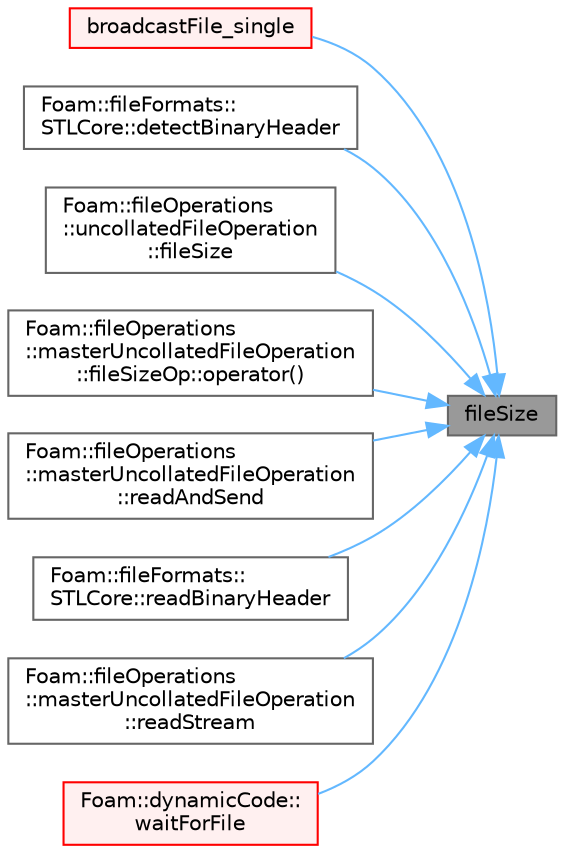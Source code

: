 digraph "fileSize"
{
 // LATEX_PDF_SIZE
  bgcolor="transparent";
  edge [fontname=Helvetica,fontsize=10,labelfontname=Helvetica,labelfontsize=10];
  node [fontname=Helvetica,fontsize=10,shape=box,height=0.2,width=0.4];
  rankdir="RL";
  Node1 [id="Node000001",label="fileSize",height=0.2,width=0.4,color="gray40", fillcolor="grey60", style="filled", fontcolor="black",tooltip=" "];
  Node1 -> Node2 [id="edge1_Node000001_Node000002",dir="back",color="steelblue1",style="solid",tooltip=" "];
  Node2 [id="Node000002",label="broadcastFile_single",height=0.2,width=0.4,color="red", fillcolor="#FFF0F0", style="filled",URL="$namespaceFoam.html#a9e1742041d8d7e1d573d27fb74330eb6",tooltip=" "];
  Node1 -> Node5 [id="edge2_Node000001_Node000005",dir="back",color="steelblue1",style="solid",tooltip=" "];
  Node5 [id="Node000005",label="Foam::fileFormats::\lSTLCore::detectBinaryHeader",height=0.2,width=0.4,color="grey40", fillcolor="white", style="filled",URL="$classFoam_1_1fileFormats_1_1STLCore.html#a216937c7bb6e21f6d61051d0919f5b71",tooltip=" "];
  Node1 -> Node6 [id="edge3_Node000001_Node000006",dir="back",color="steelblue1",style="solid",tooltip=" "];
  Node6 [id="Node000006",label="Foam::fileOperations\l::uncollatedFileOperation\l::fileSize",height=0.2,width=0.4,color="grey40", fillcolor="white", style="filled",URL="$classFoam_1_1fileOperations_1_1uncollatedFileOperation.html#a8b327782812a34f4e4296b1eb54dc8f5",tooltip=" "];
  Node1 -> Node7 [id="edge4_Node000001_Node000007",dir="back",color="steelblue1",style="solid",tooltip=" "];
  Node7 [id="Node000007",label="Foam::fileOperations\l::masterUncollatedFileOperation\l::fileSizeOp::operator()",height=0.2,width=0.4,color="grey40", fillcolor="white", style="filled",URL="$classFoam_1_1fileOperations_1_1masterUncollatedFileOperation_1_1fileSizeOp.html#a984acdc1fda85254ad7c5aefc3fc03f5",tooltip=" "];
  Node1 -> Node8 [id="edge5_Node000001_Node000008",dir="back",color="steelblue1",style="solid",tooltip=" "];
  Node8 [id="Node000008",label="Foam::fileOperations\l::masterUncollatedFileOperation\l::readAndSend",height=0.2,width=0.4,color="grey40", fillcolor="white", style="filled",URL="$classFoam_1_1fileOperations_1_1masterUncollatedFileOperation.html#a34dff2a5c25f24aed2217da53d96d3a6",tooltip=" "];
  Node1 -> Node9 [id="edge6_Node000001_Node000009",dir="back",color="steelblue1",style="solid",tooltip=" "];
  Node9 [id="Node000009",label="Foam::fileFormats::\lSTLCore::readBinaryHeader",height=0.2,width=0.4,color="grey40", fillcolor="white", style="filled",URL="$classFoam_1_1fileFormats_1_1STLCore.html#a91e642a0966d4b40626021205b5e7a4c",tooltip=" "];
  Node1 -> Node10 [id="edge7_Node000001_Node000010",dir="back",color="steelblue1",style="solid",tooltip=" "];
  Node10 [id="Node000010",label="Foam::fileOperations\l::masterUncollatedFileOperation\l::readStream",height=0.2,width=0.4,color="grey40", fillcolor="white", style="filled",URL="$classFoam_1_1fileOperations_1_1masterUncollatedFileOperation.html#a46139c9fa03c64601bda26e76b7ea9a3",tooltip=" "];
  Node1 -> Node11 [id="edge8_Node000001_Node000011",dir="back",color="steelblue1",style="solid",tooltip=" "];
  Node11 [id="Node000011",label="Foam::dynamicCode::\lwaitForFile",height=0.2,width=0.4,color="red", fillcolor="#FFF0F0", style="filled",URL="$classFoam_1_1dynamicCode.html#a949d384b3774a3728a0e3bd4fbc92b10",tooltip=" "];
}
